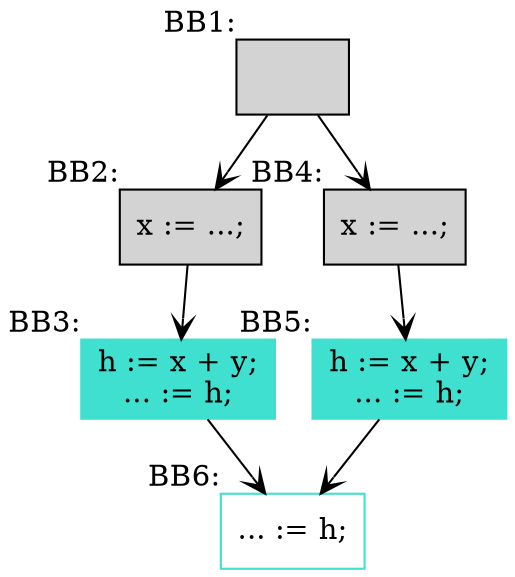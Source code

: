 digraph G {
	node[shape=box;];
	edge[arrowhead=open;];

	BB1 [label=""; xlabel="BB1:"; style=filled;];
	BB2 [label="x := ...;\n"; xlabel="BB2:"; style=filled;];
	BB3 [label="h := x + y;\n... := h;\n"; xlabel="BB3:"; color=Turquoise; style=filled;];
	BB4 [label="x := ...;\n"; xlabel="BB4:"; style=filled;];
	BB5 [label="h := x + y;\n... := h;\n"; xlabel="BB5:"; color=Turquoise; style=filled;];
	BB6 [label="... := h;\n"; xlabel="BB6:"; color=Turquoise;];

	BB1->BB2;
	BB1->BB4;
	BB2->BB3;
	BB3->BB6;
	BB4->BB5;
	BB5->BB6;
}
